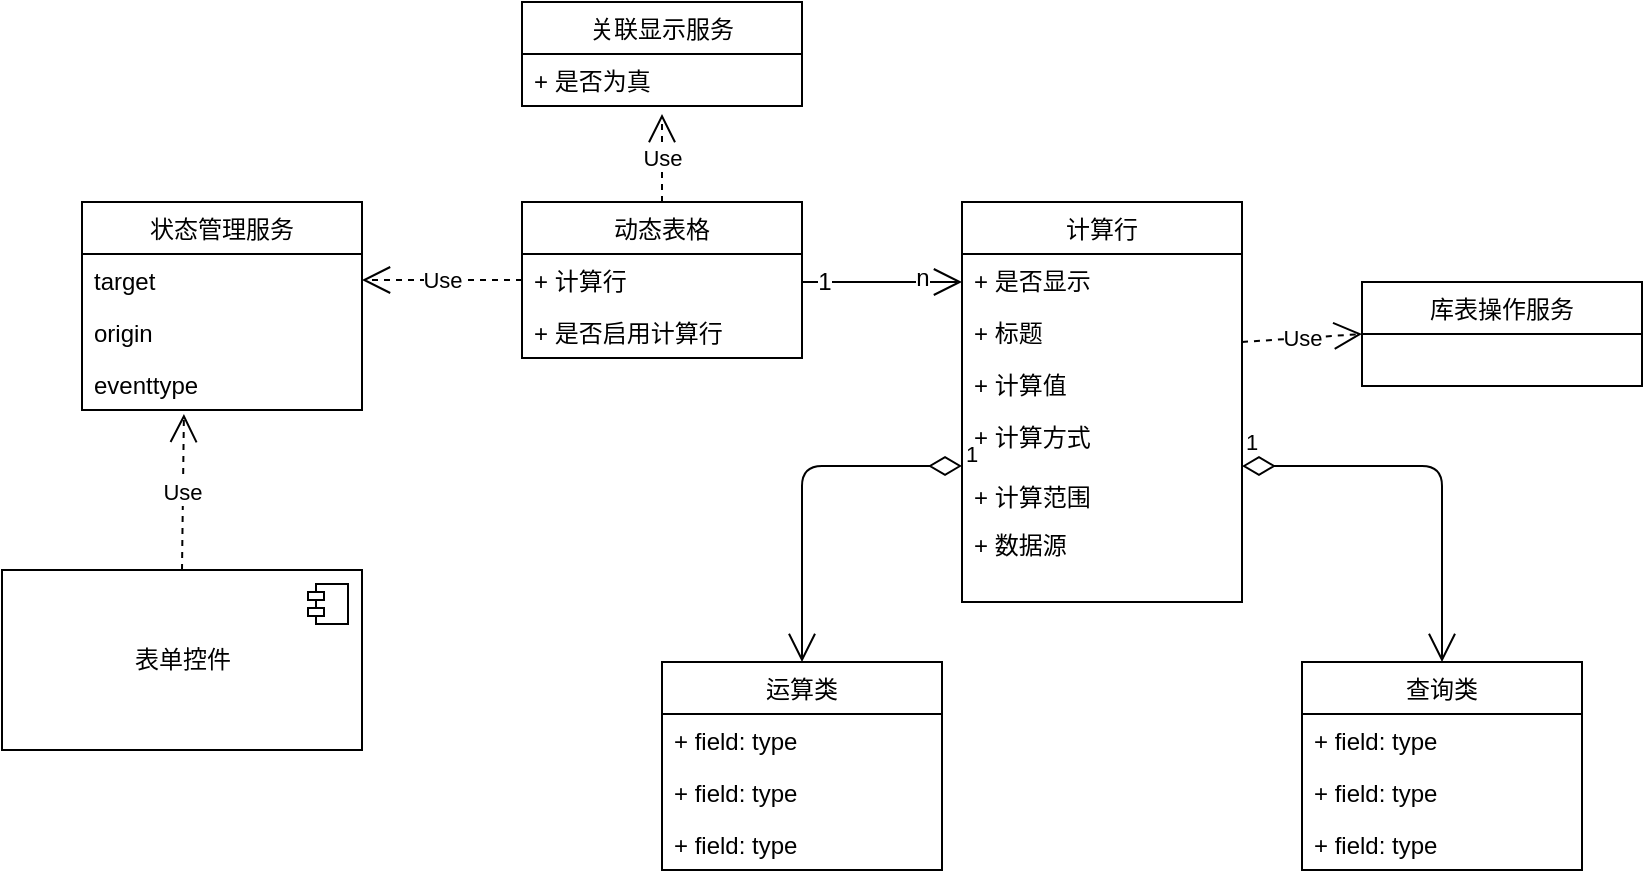 <mxfile version="12.7.2" type="github">
  <diagram id="nONvpphCcl9Pdm24LxHD" name="Page-1">
    <mxGraphModel dx="2013" dy="614" grid="1" gridSize="10" guides="1" tooltips="1" connect="1" arrows="1" fold="1" page="1" pageScale="1" pageWidth="827" pageHeight="1169" math="0" shadow="0">
      <root>
        <mxCell id="0" />
        <mxCell id="1" parent="0" />
        <mxCell id="piX_HlZ3gfWGILaUutzR-1" value="动态表格" style="swimlane;fontStyle=0;childLayout=stackLayout;horizontal=1;startSize=26;fillColor=none;horizontalStack=0;resizeParent=1;resizeParentMax=0;resizeLast=0;collapsible=1;marginBottom=0;" vertex="1" parent="1">
          <mxGeometry x="180" y="180" width="140" height="78" as="geometry" />
        </mxCell>
        <mxCell id="piX_HlZ3gfWGILaUutzR-2" value="+ 计算行" style="text;strokeColor=none;fillColor=none;align=left;verticalAlign=top;spacingLeft=4;spacingRight=4;overflow=hidden;rotatable=0;points=[[0,0.5],[1,0.5]];portConstraint=eastwest;" vertex="1" parent="piX_HlZ3gfWGILaUutzR-1">
          <mxGeometry y="26" width="140" height="26" as="geometry" />
        </mxCell>
        <mxCell id="piX_HlZ3gfWGILaUutzR-3" value="+ 是否启用计算行" style="text;strokeColor=none;fillColor=none;align=left;verticalAlign=top;spacingLeft=4;spacingRight=4;overflow=hidden;rotatable=0;points=[[0,0.5],[1,0.5]];portConstraint=eastwest;" vertex="1" parent="piX_HlZ3gfWGILaUutzR-1">
          <mxGeometry y="52" width="140" height="26" as="geometry" />
        </mxCell>
        <mxCell id="piX_HlZ3gfWGILaUutzR-15" value="关联显示服务" style="swimlane;fontStyle=0;childLayout=stackLayout;horizontal=1;startSize=26;fillColor=none;horizontalStack=0;resizeParent=1;resizeParentMax=0;resizeLast=0;collapsible=1;marginBottom=0;" vertex="1" parent="1">
          <mxGeometry x="180" y="80" width="140" height="52" as="geometry" />
        </mxCell>
        <mxCell id="piX_HlZ3gfWGILaUutzR-17" value="+ 是否为真" style="text;strokeColor=none;fillColor=none;align=left;verticalAlign=top;spacingLeft=4;spacingRight=4;overflow=hidden;rotatable=0;points=[[0,0.5],[1,0.5]];portConstraint=eastwest;" vertex="1" parent="piX_HlZ3gfWGILaUutzR-15">
          <mxGeometry y="26" width="140" height="26" as="geometry" />
        </mxCell>
        <mxCell id="piX_HlZ3gfWGILaUutzR-20" value="运算类" style="swimlane;fontStyle=0;childLayout=stackLayout;horizontal=1;startSize=26;fillColor=none;horizontalStack=0;resizeParent=1;resizeParentMax=0;resizeLast=0;collapsible=1;marginBottom=0;" vertex="1" parent="1">
          <mxGeometry x="250" y="410" width="140" height="104" as="geometry" />
        </mxCell>
        <mxCell id="piX_HlZ3gfWGILaUutzR-21" value="+ field: type" style="text;strokeColor=none;fillColor=none;align=left;verticalAlign=top;spacingLeft=4;spacingRight=4;overflow=hidden;rotatable=0;points=[[0,0.5],[1,0.5]];portConstraint=eastwest;" vertex="1" parent="piX_HlZ3gfWGILaUutzR-20">
          <mxGeometry y="26" width="140" height="26" as="geometry" />
        </mxCell>
        <mxCell id="piX_HlZ3gfWGILaUutzR-22" value="+ field: type" style="text;strokeColor=none;fillColor=none;align=left;verticalAlign=top;spacingLeft=4;spacingRight=4;overflow=hidden;rotatable=0;points=[[0,0.5],[1,0.5]];portConstraint=eastwest;" vertex="1" parent="piX_HlZ3gfWGILaUutzR-20">
          <mxGeometry y="52" width="140" height="26" as="geometry" />
        </mxCell>
        <mxCell id="piX_HlZ3gfWGILaUutzR-23" value="+ field: type" style="text;strokeColor=none;fillColor=none;align=left;verticalAlign=top;spacingLeft=4;spacingRight=4;overflow=hidden;rotatable=0;points=[[0,0.5],[1,0.5]];portConstraint=eastwest;" vertex="1" parent="piX_HlZ3gfWGILaUutzR-20">
          <mxGeometry y="78" width="140" height="26" as="geometry" />
        </mxCell>
        <mxCell id="piX_HlZ3gfWGILaUutzR-25" value="查询类" style="swimlane;fontStyle=0;childLayout=stackLayout;horizontal=1;startSize=26;fillColor=none;horizontalStack=0;resizeParent=1;resizeParentMax=0;resizeLast=0;collapsible=1;marginBottom=0;" vertex="1" parent="1">
          <mxGeometry x="570" y="410" width="140" height="104" as="geometry" />
        </mxCell>
        <mxCell id="piX_HlZ3gfWGILaUutzR-26" value="+ field: type" style="text;strokeColor=none;fillColor=none;align=left;verticalAlign=top;spacingLeft=4;spacingRight=4;overflow=hidden;rotatable=0;points=[[0,0.5],[1,0.5]];portConstraint=eastwest;" vertex="1" parent="piX_HlZ3gfWGILaUutzR-25">
          <mxGeometry y="26" width="140" height="26" as="geometry" />
        </mxCell>
        <mxCell id="piX_HlZ3gfWGILaUutzR-27" value="+ field: type" style="text;strokeColor=none;fillColor=none;align=left;verticalAlign=top;spacingLeft=4;spacingRight=4;overflow=hidden;rotatable=0;points=[[0,0.5],[1,0.5]];portConstraint=eastwest;" vertex="1" parent="piX_HlZ3gfWGILaUutzR-25">
          <mxGeometry y="52" width="140" height="26" as="geometry" />
        </mxCell>
        <mxCell id="piX_HlZ3gfWGILaUutzR-28" value="+ field: type" style="text;strokeColor=none;fillColor=none;align=left;verticalAlign=top;spacingLeft=4;spacingRight=4;overflow=hidden;rotatable=0;points=[[0,0.5],[1,0.5]];portConstraint=eastwest;" vertex="1" parent="piX_HlZ3gfWGILaUutzR-25">
          <mxGeometry y="78" width="140" height="26" as="geometry" />
        </mxCell>
        <mxCell id="piX_HlZ3gfWGILaUutzR-5" value="计算行" style="swimlane;fontStyle=0;childLayout=stackLayout;horizontal=1;startSize=26;fillColor=none;horizontalStack=0;resizeParent=1;resizeParentMax=0;resizeLast=0;collapsible=1;marginBottom=0;" vertex="1" parent="1">
          <mxGeometry x="400" y="180" width="140" height="200" as="geometry" />
        </mxCell>
        <mxCell id="piX_HlZ3gfWGILaUutzR-6" value="+ 是否显示" style="text;strokeColor=none;fillColor=none;align=left;verticalAlign=top;spacingLeft=4;spacingRight=4;overflow=hidden;rotatable=0;points=[[0,0.5],[1,0.5]];portConstraint=eastwest;" vertex="1" parent="piX_HlZ3gfWGILaUutzR-5">
          <mxGeometry y="26" width="140" height="26" as="geometry" />
        </mxCell>
        <mxCell id="piX_HlZ3gfWGILaUutzR-7" value="+ 标题" style="text;strokeColor=none;fillColor=none;align=left;verticalAlign=top;spacingLeft=4;spacingRight=4;overflow=hidden;rotatable=0;points=[[0,0.5],[1,0.5]];portConstraint=eastwest;" vertex="1" parent="piX_HlZ3gfWGILaUutzR-5">
          <mxGeometry y="52" width="140" height="26" as="geometry" />
        </mxCell>
        <mxCell id="piX_HlZ3gfWGILaUutzR-49" value="Use" style="endArrow=open;endSize=12;dashed=1;html=1;entryX=0;entryY=0.5;entryDx=0;entryDy=0;" edge="1" parent="piX_HlZ3gfWGILaUutzR-5" target="piX_HlZ3gfWGILaUutzR-39">
          <mxGeometry width="160" relative="1" as="geometry">
            <mxPoint x="140" y="70" as="sourcePoint" />
            <mxPoint x="300" y="70" as="targetPoint" />
          </mxGeometry>
        </mxCell>
        <mxCell id="piX_HlZ3gfWGILaUutzR-8" value="+ 计算值" style="text;strokeColor=none;fillColor=none;align=left;verticalAlign=top;spacingLeft=4;spacingRight=4;overflow=hidden;rotatable=0;points=[[0,0.5],[1,0.5]];portConstraint=eastwest;" vertex="1" parent="piX_HlZ3gfWGILaUutzR-5">
          <mxGeometry y="78" width="140" height="122" as="geometry" />
        </mxCell>
        <mxCell id="piX_HlZ3gfWGILaUutzR-10" value="状态管理服务" style="swimlane;fontStyle=0;childLayout=stackLayout;horizontal=1;startSize=26;fillColor=none;horizontalStack=0;resizeParent=1;resizeParentMax=0;resizeLast=0;collapsible=1;marginBottom=0;" vertex="1" parent="1">
          <mxGeometry x="-40" y="180" width="140" height="104" as="geometry" />
        </mxCell>
        <mxCell id="piX_HlZ3gfWGILaUutzR-11" value="target" style="text;strokeColor=none;fillColor=none;align=left;verticalAlign=top;spacingLeft=4;spacingRight=4;overflow=hidden;rotatable=0;points=[[0,0.5],[1,0.5]];portConstraint=eastwest;" vertex="1" parent="piX_HlZ3gfWGILaUutzR-10">
          <mxGeometry y="26" width="140" height="26" as="geometry" />
        </mxCell>
        <mxCell id="piX_HlZ3gfWGILaUutzR-12" value="origin" style="text;strokeColor=none;fillColor=none;align=left;verticalAlign=top;spacingLeft=4;spacingRight=4;overflow=hidden;rotatable=0;points=[[0,0.5],[1,0.5]];portConstraint=eastwest;" vertex="1" parent="piX_HlZ3gfWGILaUutzR-10">
          <mxGeometry y="52" width="140" height="26" as="geometry" />
        </mxCell>
        <mxCell id="piX_HlZ3gfWGILaUutzR-13" value="eventtype" style="text;strokeColor=none;fillColor=none;align=left;verticalAlign=top;spacingLeft=4;spacingRight=4;overflow=hidden;rotatable=0;points=[[0,0.5],[1,0.5]];portConstraint=eastwest;" vertex="1" parent="piX_HlZ3gfWGILaUutzR-10">
          <mxGeometry y="78" width="140" height="26" as="geometry" />
        </mxCell>
        <mxCell id="piX_HlZ3gfWGILaUutzR-30" value="表单控件" style="html=1;" vertex="1" parent="1">
          <mxGeometry x="-80" y="364" width="180" height="90" as="geometry" />
        </mxCell>
        <mxCell id="piX_HlZ3gfWGILaUutzR-31" value="" style="shape=component;jettyWidth=8;jettyHeight=4;" vertex="1" parent="piX_HlZ3gfWGILaUutzR-30">
          <mxGeometry x="1" width="20" height="20" relative="1" as="geometry">
            <mxPoint x="-27" y="7" as="offset" />
          </mxGeometry>
        </mxCell>
        <mxCell id="piX_HlZ3gfWGILaUutzR-34" value="+ 计算方式" style="text;strokeColor=none;fillColor=none;align=left;verticalAlign=top;spacingLeft=4;spacingRight=4;overflow=hidden;rotatable=0;points=[[0,0.5],[1,0.5]];portConstraint=eastwest;" vertex="1" parent="1">
          <mxGeometry x="400" y="284" width="140" height="56" as="geometry" />
        </mxCell>
        <mxCell id="piX_HlZ3gfWGILaUutzR-35" value="+ 计算范围" style="text;strokeColor=none;fillColor=none;align=left;verticalAlign=top;spacingLeft=4;spacingRight=4;overflow=hidden;rotatable=0;points=[[0,0.5],[1,0.5]];portConstraint=eastwest;" vertex="1" parent="1">
          <mxGeometry x="400" y="314" width="140" height="26" as="geometry" />
        </mxCell>
        <mxCell id="piX_HlZ3gfWGILaUutzR-36" value="+ 数据源" style="text;strokeColor=none;fillColor=none;align=left;verticalAlign=top;spacingLeft=4;spacingRight=4;overflow=hidden;rotatable=0;points=[[0,0.5],[1,0.5]];portConstraint=eastwest;" vertex="1" parent="1">
          <mxGeometry x="400" y="338" width="140" height="26" as="geometry" />
        </mxCell>
        <mxCell id="piX_HlZ3gfWGILaUutzR-39" value="库表操作服务" style="swimlane;fontStyle=0;childLayout=stackLayout;horizontal=1;startSize=26;fillColor=none;horizontalStack=0;resizeParent=1;resizeParentMax=0;resizeLast=0;collapsible=1;marginBottom=0;" vertex="1" parent="1">
          <mxGeometry x="600" y="220" width="140" height="52" as="geometry" />
        </mxCell>
        <mxCell id="piX_HlZ3gfWGILaUutzR-41" value="" style="endArrow=open;endFill=1;endSize=12;html=1;" edge="1" parent="1">
          <mxGeometry width="160" relative="1" as="geometry">
            <mxPoint x="320" y="220" as="sourcePoint" />
            <mxPoint x="400" y="220" as="targetPoint" />
          </mxGeometry>
        </mxCell>
        <mxCell id="piX_HlZ3gfWGILaUutzR-42" value="n" style="text;html=1;align=center;verticalAlign=middle;resizable=0;points=[];labelBackgroundColor=#ffffff;" vertex="1" connectable="0" parent="piX_HlZ3gfWGILaUutzR-41">
          <mxGeometry x="0.5" y="2" relative="1" as="geometry">
            <mxPoint as="offset" />
          </mxGeometry>
        </mxCell>
        <mxCell id="piX_HlZ3gfWGILaUutzR-43" value="1" style="text;html=1;align=center;verticalAlign=middle;resizable=0;points=[];labelBackgroundColor=#ffffff;" vertex="1" connectable="0" parent="piX_HlZ3gfWGILaUutzR-41">
          <mxGeometry x="-0.725" relative="1" as="geometry">
            <mxPoint as="offset" />
          </mxGeometry>
        </mxCell>
        <mxCell id="piX_HlZ3gfWGILaUutzR-44" value="1" style="endArrow=open;html=1;endSize=12;startArrow=diamondThin;startSize=14;startFill=0;edgeStyle=orthogonalEdgeStyle;align=left;verticalAlign=bottom;exitX=0;exitY=0.5;exitDx=0;exitDy=0;entryX=0.5;entryY=0;entryDx=0;entryDy=0;" edge="1" parent="1" source="piX_HlZ3gfWGILaUutzR-34" target="piX_HlZ3gfWGILaUutzR-20">
          <mxGeometry x="-1" y="3" relative="1" as="geometry">
            <mxPoint x="300" y="570" as="sourcePoint" />
            <mxPoint x="460" y="570" as="targetPoint" />
          </mxGeometry>
        </mxCell>
        <mxCell id="piX_HlZ3gfWGILaUutzR-45" value="1" style="endArrow=open;html=1;endSize=12;startArrow=diamondThin;startSize=14;startFill=0;edgeStyle=orthogonalEdgeStyle;align=left;verticalAlign=bottom;exitX=1;exitY=0.5;exitDx=0;exitDy=0;entryX=0.5;entryY=0;entryDx=0;entryDy=0;" edge="1" parent="1" source="piX_HlZ3gfWGILaUutzR-34" target="piX_HlZ3gfWGILaUutzR-25">
          <mxGeometry x="-1" y="3" relative="1" as="geometry">
            <mxPoint x="390" y="570" as="sourcePoint" />
            <mxPoint x="550" y="570" as="targetPoint" />
          </mxGeometry>
        </mxCell>
        <mxCell id="piX_HlZ3gfWGILaUutzR-46" value="Use" style="endArrow=open;endSize=12;dashed=1;html=1;exitX=0;exitY=0.5;exitDx=0;exitDy=0;entryX=1;entryY=0.5;entryDx=0;entryDy=0;" edge="1" parent="1" source="piX_HlZ3gfWGILaUutzR-2" target="piX_HlZ3gfWGILaUutzR-11">
          <mxGeometry width="160" relative="1" as="geometry">
            <mxPoint x="110" y="350" as="sourcePoint" />
            <mxPoint x="270" y="350" as="targetPoint" />
          </mxGeometry>
        </mxCell>
        <mxCell id="piX_HlZ3gfWGILaUutzR-47" value="Use" style="endArrow=open;endSize=12;dashed=1;html=1;exitX=0.5;exitY=0;exitDx=0;exitDy=0;entryX=0.5;entryY=1.154;entryDx=0;entryDy=0;entryPerimeter=0;" edge="1" parent="1" source="piX_HlZ3gfWGILaUutzR-1" target="piX_HlZ3gfWGILaUutzR-17">
          <mxGeometry width="160" relative="1" as="geometry">
            <mxPoint x="350" y="110" as="sourcePoint" />
            <mxPoint x="510" y="110" as="targetPoint" />
          </mxGeometry>
        </mxCell>
        <mxCell id="piX_HlZ3gfWGILaUutzR-48" value="Use" style="endArrow=open;endSize=12;dashed=1;html=1;exitX=0.5;exitY=0;exitDx=0;exitDy=0;entryX=0.364;entryY=1.077;entryDx=0;entryDy=0;entryPerimeter=0;" edge="1" parent="1" source="piX_HlZ3gfWGILaUutzR-30" target="piX_HlZ3gfWGILaUutzR-13">
          <mxGeometry width="160" relative="1" as="geometry">
            <mxPoint x="-130" y="320" as="sourcePoint" />
            <mxPoint x="30" y="320" as="targetPoint" />
          </mxGeometry>
        </mxCell>
      </root>
    </mxGraphModel>
  </diagram>
</mxfile>
